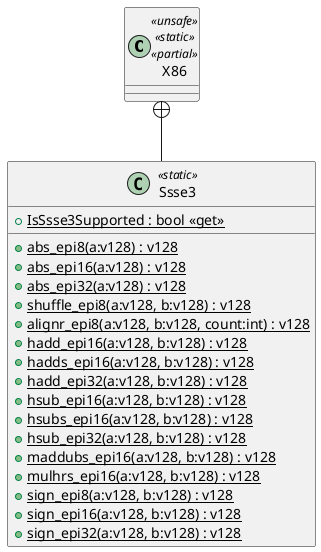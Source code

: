 @startuml
class X86 <<unsafe>> <<static>> <<partial>> {
}
class Ssse3 <<static>> {
    + {static} IsSsse3Supported : bool <<get>>
    + {static} abs_epi8(a:v128) : v128
    + {static} abs_epi16(a:v128) : v128
    + {static} abs_epi32(a:v128) : v128
    + {static} shuffle_epi8(a:v128, b:v128) : v128
    + {static} alignr_epi8(a:v128, b:v128, count:int) : v128
    + {static} hadd_epi16(a:v128, b:v128) : v128
    + {static} hadds_epi16(a:v128, b:v128) : v128
    + {static} hadd_epi32(a:v128, b:v128) : v128
    + {static} hsub_epi16(a:v128, b:v128) : v128
    + {static} hsubs_epi16(a:v128, b:v128) : v128
    + {static} hsub_epi32(a:v128, b:v128) : v128
    + {static} maddubs_epi16(a:v128, b:v128) : v128
    + {static} mulhrs_epi16(a:v128, b:v128) : v128
    + {static} sign_epi8(a:v128, b:v128) : v128
    + {static} sign_epi16(a:v128, b:v128) : v128
    + {static} sign_epi32(a:v128, b:v128) : v128
}
X86 +-- Ssse3
@enduml
